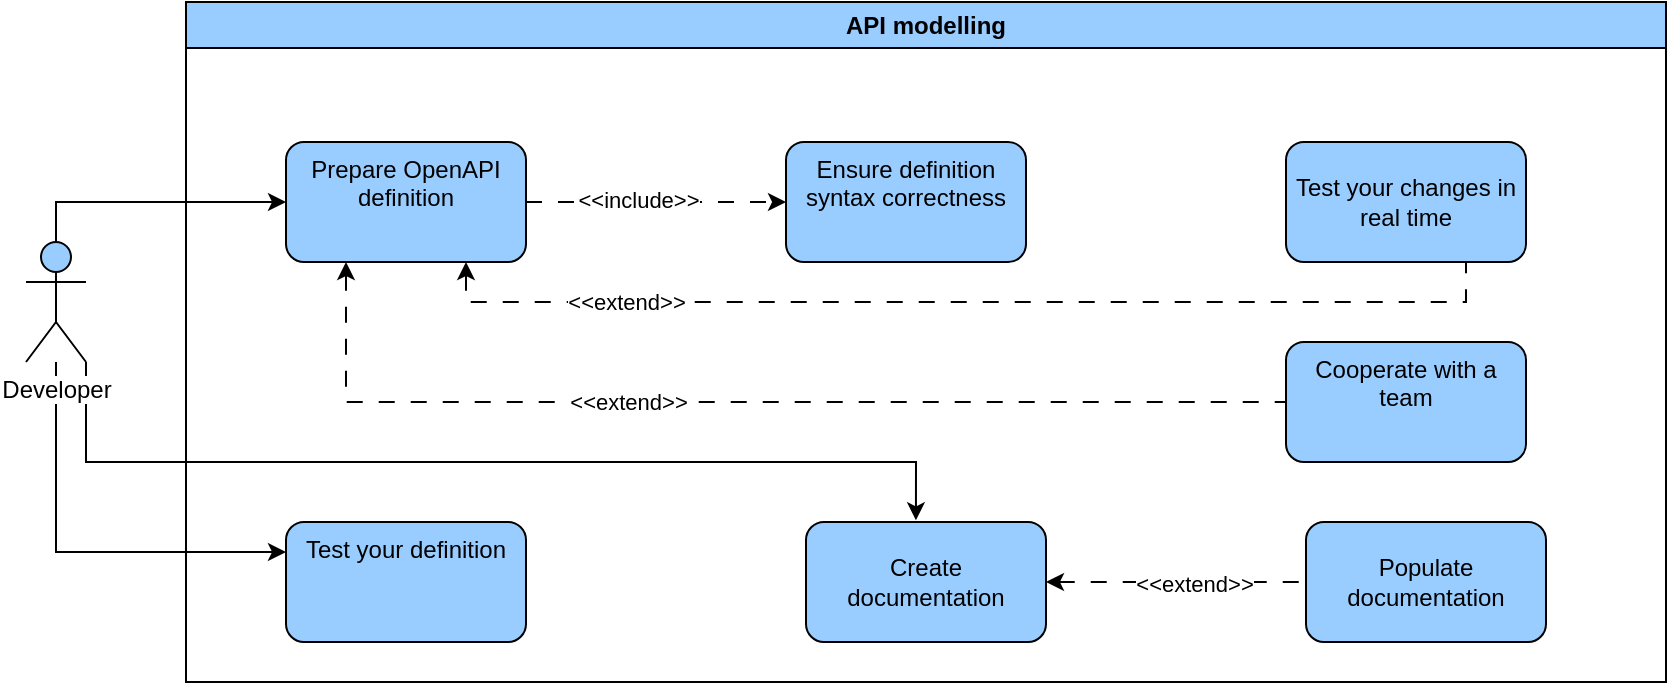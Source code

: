 <mxfile version="21.0.8" type="github">
  <diagram name="Page-1" id="kxcOQDuEne45LO7yProq">
    <mxGraphModel dx="795" dy="540" grid="1" gridSize="10" guides="1" tooltips="1" connect="1" arrows="1" fold="1" page="1" pageScale="1" pageWidth="827" pageHeight="1169" math="0" shadow="0">
      <root>
        <mxCell id="0" />
        <mxCell id="1" parent="0" />
        <mxCell id="Jurovupwxo92sWbbuWnG-1" value="API modelling" style="swimlane;whiteSpace=wrap;html=1;fillColor=#99CCFF;" vertex="1" parent="1">
          <mxGeometry x="230" y="310" width="740" height="340" as="geometry" />
        </mxCell>
        <mxCell id="Jurovupwxo92sWbbuWnG-10" value="" style="edgeStyle=orthogonalEdgeStyle;rounded=0;orthogonalLoop=1;jettySize=auto;html=1;dashed=1;dashPattern=8 8;" edge="1" parent="Jurovupwxo92sWbbuWnG-1" source="Jurovupwxo92sWbbuWnG-3" target="Jurovupwxo92sWbbuWnG-9">
          <mxGeometry relative="1" as="geometry" />
        </mxCell>
        <mxCell id="Jurovupwxo92sWbbuWnG-11" value="&amp;lt;&amp;lt;include&amp;gt;&amp;gt;" style="edgeLabel;html=1;align=center;verticalAlign=middle;resizable=0;points=[];" vertex="1" connectable="0" parent="Jurovupwxo92sWbbuWnG-10">
          <mxGeometry x="-0.15" y="1" relative="1" as="geometry">
            <mxPoint as="offset" />
          </mxGeometry>
        </mxCell>
        <mxCell id="Jurovupwxo92sWbbuWnG-29" style="edgeStyle=orthogonalEdgeStyle;rounded=0;orthogonalLoop=1;jettySize=auto;html=1;exitX=0.75;exitY=1;exitDx=0;exitDy=0;entryX=0.75;entryY=1;entryDx=0;entryDy=0;endArrow=none;endFill=0;startArrow=classic;startFill=1;dashed=1;dashPattern=8 8;" edge="1" parent="Jurovupwxo92sWbbuWnG-1" source="Jurovupwxo92sWbbuWnG-3" target="Jurovupwxo92sWbbuWnG-8">
          <mxGeometry relative="1" as="geometry" />
        </mxCell>
        <mxCell id="Jurovupwxo92sWbbuWnG-30" value="&amp;lt;&amp;lt;extend&amp;gt;&amp;gt;" style="edgeLabel;html=1;align=center;verticalAlign=middle;resizable=0;points=[];" vertex="1" connectable="0" parent="Jurovupwxo92sWbbuWnG-29">
          <mxGeometry x="0.24" y="3" relative="1" as="geometry">
            <mxPoint x="-235" y="3" as="offset" />
          </mxGeometry>
        </mxCell>
        <mxCell id="Jurovupwxo92sWbbuWnG-3" value="Prepare OpenAPI definition" style="rounded=1;whiteSpace=wrap;html=1;verticalAlign=top;fillColor=#99CCFF;" vertex="1" parent="Jurovupwxo92sWbbuWnG-1">
          <mxGeometry x="50" y="70" width="120" height="60" as="geometry" />
        </mxCell>
        <mxCell id="Jurovupwxo92sWbbuWnG-8" value="Test your changes in real time" style="rounded=1;whiteSpace=wrap;html=1;fillColor=#99CCFF;" vertex="1" parent="Jurovupwxo92sWbbuWnG-1">
          <mxGeometry x="550" y="70" width="120" height="60" as="geometry" />
        </mxCell>
        <mxCell id="Jurovupwxo92sWbbuWnG-9" value="Ensure definition syntax correctness" style="whiteSpace=wrap;html=1;verticalAlign=top;rounded=1;fillColor=#99CCFF;" vertex="1" parent="Jurovupwxo92sWbbuWnG-1">
          <mxGeometry x="300" y="70" width="120" height="60" as="geometry" />
        </mxCell>
        <mxCell id="Jurovupwxo92sWbbuWnG-13" value="Cooperate with a team" style="rounded=1;whiteSpace=wrap;html=1;verticalAlign=top;fillColor=#99CCFF;" vertex="1" parent="Jurovupwxo92sWbbuWnG-1">
          <mxGeometry x="550" y="170" width="120" height="60" as="geometry" />
        </mxCell>
        <mxCell id="Jurovupwxo92sWbbuWnG-33" value="" style="edgeStyle=orthogonalEdgeStyle;rounded=0;orthogonalLoop=1;jettySize=auto;html=1;dashed=1;dashPattern=8 8;startArrow=classic;startFill=1;endArrow=none;endFill=0;" edge="1" parent="Jurovupwxo92sWbbuWnG-1" source="Jurovupwxo92sWbbuWnG-17" target="Jurovupwxo92sWbbuWnG-32">
          <mxGeometry relative="1" as="geometry" />
        </mxCell>
        <mxCell id="Jurovupwxo92sWbbuWnG-34" value="&amp;lt;&amp;lt;extend&amp;gt;&amp;gt;" style="edgeLabel;html=1;align=center;verticalAlign=middle;resizable=0;points=[];" vertex="1" connectable="0" parent="Jurovupwxo92sWbbuWnG-33">
          <mxGeometry x="0.127" y="-1" relative="1" as="geometry">
            <mxPoint as="offset" />
          </mxGeometry>
        </mxCell>
        <mxCell id="Jurovupwxo92sWbbuWnG-17" value="Create documentation" style="rounded=1;whiteSpace=wrap;html=1;fillColor=#99CCFF;" vertex="1" parent="Jurovupwxo92sWbbuWnG-1">
          <mxGeometry x="310" y="260" width="120" height="60" as="geometry" />
        </mxCell>
        <mxCell id="Jurovupwxo92sWbbuWnG-18" value="Test your definition" style="rounded=1;whiteSpace=wrap;html=1;verticalAlign=top;fillColor=#99CCFF;" vertex="1" parent="Jurovupwxo92sWbbuWnG-1">
          <mxGeometry x="50" y="260" width="120" height="60" as="geometry" />
        </mxCell>
        <mxCell id="Jurovupwxo92sWbbuWnG-14" value="" style="edgeStyle=orthogonalEdgeStyle;rounded=0;orthogonalLoop=1;jettySize=auto;html=1;exitX=0.25;exitY=1;exitDx=0;exitDy=0;dashed=1;dashPattern=8 8;endArrow=none;endFill=0;startArrow=classic;startFill=1;entryX=0;entryY=0.5;entryDx=0;entryDy=0;" edge="1" parent="Jurovupwxo92sWbbuWnG-1" source="Jurovupwxo92sWbbuWnG-3" target="Jurovupwxo92sWbbuWnG-13">
          <mxGeometry relative="1" as="geometry" />
        </mxCell>
        <mxCell id="Jurovupwxo92sWbbuWnG-31" value="&amp;lt;&amp;lt;extend&amp;gt;&amp;gt;" style="edgeLabel;html=1;align=center;verticalAlign=middle;resizable=0;points=[];" vertex="1" connectable="0" parent="Jurovupwxo92sWbbuWnG-14">
          <mxGeometry x="-0.302" y="2" relative="1" as="geometry">
            <mxPoint x="22" y="2" as="offset" />
          </mxGeometry>
        </mxCell>
        <mxCell id="Jurovupwxo92sWbbuWnG-32" value="Populate documentation" style="whiteSpace=wrap;html=1;fillColor=#99CCFF;rounded=1;" vertex="1" parent="Jurovupwxo92sWbbuWnG-1">
          <mxGeometry x="560" y="260" width="120" height="60" as="geometry" />
        </mxCell>
        <mxCell id="Jurovupwxo92sWbbuWnG-4" value="" style="edgeStyle=orthogonalEdgeStyle;rounded=0;orthogonalLoop=1;jettySize=auto;html=1;exitX=0.5;exitY=0;exitDx=0;exitDy=0;exitPerimeter=0;" edge="1" parent="1" source="Jurovupwxo92sWbbuWnG-2" target="Jurovupwxo92sWbbuWnG-3">
          <mxGeometry relative="1" as="geometry" />
        </mxCell>
        <mxCell id="Jurovupwxo92sWbbuWnG-16" style="edgeStyle=orthogonalEdgeStyle;rounded=0;orthogonalLoop=1;jettySize=auto;html=1;exitX=1;exitY=1;exitDx=0;exitDy=0;exitPerimeter=0;entryX=0.458;entryY=-0.014;entryDx=0;entryDy=0;entryPerimeter=0;" edge="1" parent="1" source="Jurovupwxo92sWbbuWnG-2" target="Jurovupwxo92sWbbuWnG-17">
          <mxGeometry relative="1" as="geometry">
            <mxPoint x="390" y="570" as="targetPoint" />
            <Array as="points">
              <mxPoint x="180" y="540" />
              <mxPoint x="595" y="540" />
            </Array>
          </mxGeometry>
        </mxCell>
        <mxCell id="Jurovupwxo92sWbbuWnG-19" value="" style="edgeStyle=orthogonalEdgeStyle;rounded=0;orthogonalLoop=1;jettySize=auto;html=1;" edge="1" parent="1" source="Jurovupwxo92sWbbuWnG-2" target="Jurovupwxo92sWbbuWnG-18">
          <mxGeometry relative="1" as="geometry">
            <Array as="points">
              <mxPoint x="165" y="585" />
            </Array>
          </mxGeometry>
        </mxCell>
        <mxCell id="Jurovupwxo92sWbbuWnG-2" value="&lt;span style=&quot;background-color: rgb(255, 255, 255);&quot;&gt;Developer&lt;/span&gt;" style="shape=umlActor;verticalLabelPosition=bottom;verticalAlign=top;html=1;outlineConnect=0;fillColor=#99CCFF;" vertex="1" parent="1">
          <mxGeometry x="150" y="430" width="30" height="60" as="geometry" />
        </mxCell>
      </root>
    </mxGraphModel>
  </diagram>
</mxfile>
